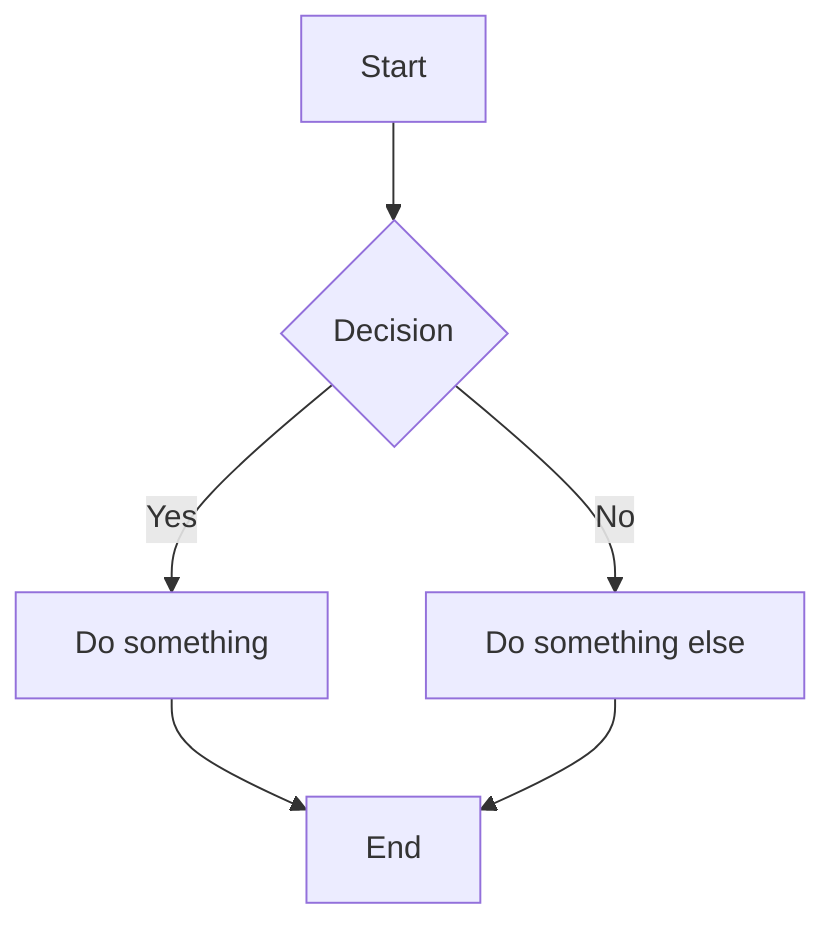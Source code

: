 graph TD
    A[Start] --> B{Decision}
    B -->|Yes| C[Do something]
    B -->|No| D[Do something else]
    C --> E[End]
    D --> E[End]